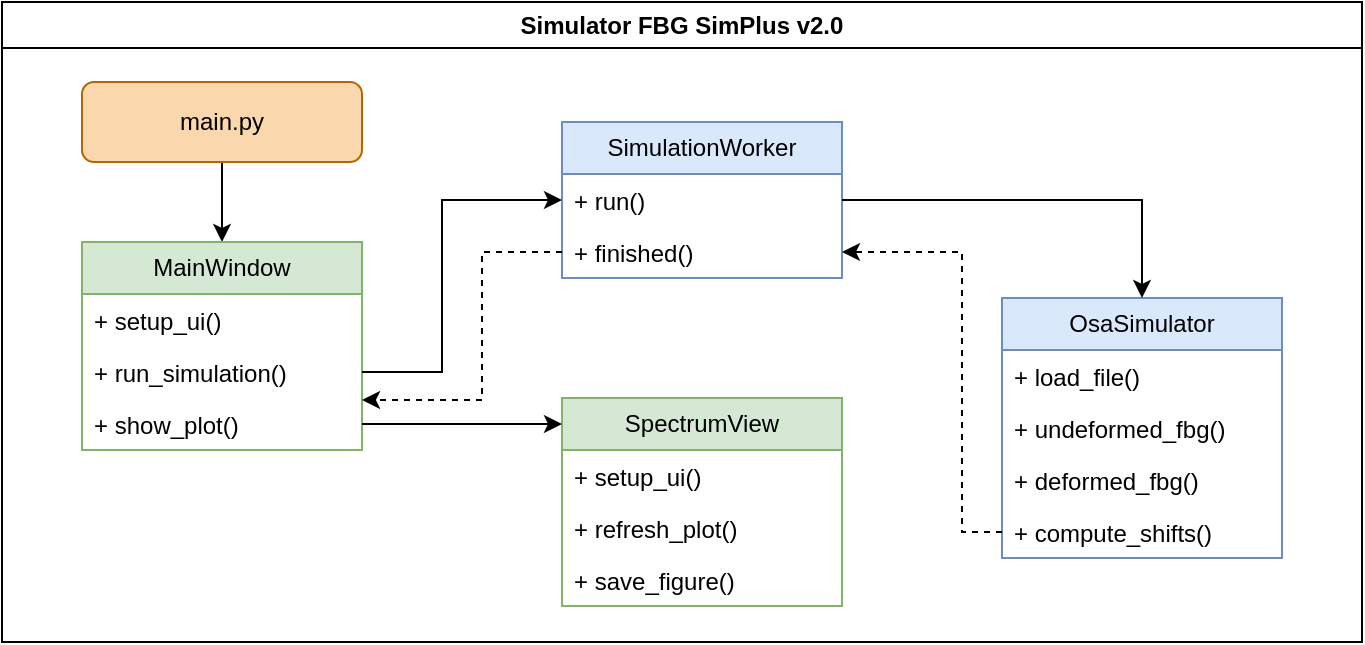 <mxfile version="21.0.6" type="device"><diagram name="Page-1" id="vBbXCTWcFKUfop2RuWVV"><mxGraphModel dx="948" dy="494" grid="1" gridSize="10" guides="1" tooltips="1" connect="1" arrows="1" fold="1" page="1" pageScale="1" pageWidth="850" pageHeight="1100" math="0" shadow="0"><root><mxCell id="0"/><mxCell id="1" parent="0"/><mxCell id="G8bjkGVPP_6NgaFU8-Lg-1" value="Simulator FBG SimPlus v2.0" style="swimlane;whiteSpace=wrap;html=1;" vertex="1" parent="1"><mxGeometry x="40" y="40" width="680" height="320" as="geometry"/></mxCell><mxCell id="G8bjkGVPP_6NgaFU8-Lg-25" style="edgeStyle=orthogonalEdgeStyle;rounded=0;orthogonalLoop=1;jettySize=auto;html=1;exitX=0.5;exitY=1;exitDx=0;exitDy=0;" edge="1" parent="G8bjkGVPP_6NgaFU8-Lg-1" source="G8bjkGVPP_6NgaFU8-Lg-2" target="G8bjkGVPP_6NgaFU8-Lg-3"><mxGeometry relative="1" as="geometry"/></mxCell><mxCell id="G8bjkGVPP_6NgaFU8-Lg-2" value="main.py" style="rounded=1;whiteSpace=wrap;html=1;fillColor=#fad7ac;strokeColor=#b46504;" vertex="1" parent="G8bjkGVPP_6NgaFU8-Lg-1"><mxGeometry x="40" y="40" width="140" height="40" as="geometry"/></mxCell><mxCell id="G8bjkGVPP_6NgaFU8-Lg-3" value="MainWindow" style="swimlane;fontStyle=0;childLayout=stackLayout;horizontal=1;startSize=26;fillColor=#d5e8d4;horizontalStack=0;resizeParent=1;resizeParentMax=0;resizeLast=0;collapsible=1;marginBottom=0;whiteSpace=wrap;html=1;strokeColor=#82b366;" vertex="1" parent="G8bjkGVPP_6NgaFU8-Lg-1"><mxGeometry x="40" y="120" width="140" height="104" as="geometry"/></mxCell><mxCell id="G8bjkGVPP_6NgaFU8-Lg-4" value="+ setup_ui()" style="text;strokeColor=none;fillColor=none;align=left;verticalAlign=top;spacingLeft=4;spacingRight=4;overflow=hidden;rotatable=0;points=[[0,0.5],[1,0.5]];portConstraint=eastwest;whiteSpace=wrap;html=1;" vertex="1" parent="G8bjkGVPP_6NgaFU8-Lg-3"><mxGeometry y="26" width="140" height="26" as="geometry"/></mxCell><mxCell id="G8bjkGVPP_6NgaFU8-Lg-5" value="+ run_simulation()" style="text;strokeColor=none;fillColor=none;align=left;verticalAlign=top;spacingLeft=4;spacingRight=4;overflow=hidden;rotatable=0;points=[[0,0.5],[1,0.5]];portConstraint=eastwest;whiteSpace=wrap;html=1;" vertex="1" parent="G8bjkGVPP_6NgaFU8-Lg-3"><mxGeometry y="52" width="140" height="26" as="geometry"/></mxCell><mxCell id="G8bjkGVPP_6NgaFU8-Lg-6" value="+ show_plot()" style="text;strokeColor=none;fillColor=none;align=left;verticalAlign=top;spacingLeft=4;spacingRight=4;overflow=hidden;rotatable=0;points=[[0,0.5],[1,0.5]];portConstraint=eastwest;whiteSpace=wrap;html=1;" vertex="1" parent="G8bjkGVPP_6NgaFU8-Lg-3"><mxGeometry y="78" width="140" height="26" as="geometry"/></mxCell><mxCell id="G8bjkGVPP_6NgaFU8-Lg-8" value="SpectrumView" style="swimlane;fontStyle=0;childLayout=stackLayout;horizontal=1;startSize=26;fillColor=#d5e8d4;horizontalStack=0;resizeParent=1;resizeParentMax=0;resizeLast=0;collapsible=1;marginBottom=0;whiteSpace=wrap;html=1;strokeColor=#82b366;" vertex="1" parent="G8bjkGVPP_6NgaFU8-Lg-1"><mxGeometry x="280" y="198" width="140" height="104" as="geometry"/></mxCell><mxCell id="G8bjkGVPP_6NgaFU8-Lg-9" value="+ setup_ui()" style="text;strokeColor=none;fillColor=none;align=left;verticalAlign=top;spacingLeft=4;spacingRight=4;overflow=hidden;rotatable=0;points=[[0,0.5],[1,0.5]];portConstraint=eastwest;whiteSpace=wrap;html=1;" vertex="1" parent="G8bjkGVPP_6NgaFU8-Lg-8"><mxGeometry y="26" width="140" height="26" as="geometry"/></mxCell><mxCell id="G8bjkGVPP_6NgaFU8-Lg-10" value="+ refresh_plot()" style="text;strokeColor=none;fillColor=none;align=left;verticalAlign=top;spacingLeft=4;spacingRight=4;overflow=hidden;rotatable=0;points=[[0,0.5],[1,0.5]];portConstraint=eastwest;whiteSpace=wrap;html=1;" vertex="1" parent="G8bjkGVPP_6NgaFU8-Lg-8"><mxGeometry y="52" width="140" height="26" as="geometry"/></mxCell><mxCell id="G8bjkGVPP_6NgaFU8-Lg-11" value="+ save_figure()" style="text;strokeColor=none;fillColor=none;align=left;verticalAlign=top;spacingLeft=4;spacingRight=4;overflow=hidden;rotatable=0;points=[[0,0.5],[1,0.5]];portConstraint=eastwest;whiteSpace=wrap;html=1;" vertex="1" parent="G8bjkGVPP_6NgaFU8-Lg-8"><mxGeometry y="78" width="140" height="26" as="geometry"/></mxCell><mxCell id="G8bjkGVPP_6NgaFU8-Lg-12" value="SimulationWorker" style="swimlane;fontStyle=0;childLayout=stackLayout;horizontal=1;startSize=26;fillColor=#dae8fc;horizontalStack=0;resizeParent=1;resizeParentMax=0;resizeLast=0;collapsible=1;marginBottom=0;whiteSpace=wrap;html=1;strokeColor=#6c8ebf;" vertex="1" parent="G8bjkGVPP_6NgaFU8-Lg-1"><mxGeometry x="280" y="60" width="140" height="78" as="geometry"/></mxCell><mxCell id="G8bjkGVPP_6NgaFU8-Lg-13" value="+ run()" style="text;strokeColor=none;fillColor=none;align=left;verticalAlign=top;spacingLeft=4;spacingRight=4;overflow=hidden;rotatable=0;points=[[0,0.5],[1,0.5]];portConstraint=eastwest;whiteSpace=wrap;html=1;" vertex="1" parent="G8bjkGVPP_6NgaFU8-Lg-12"><mxGeometry y="26" width="140" height="26" as="geometry"/></mxCell><mxCell id="G8bjkGVPP_6NgaFU8-Lg-15" value="+ finished()" style="text;strokeColor=none;fillColor=none;align=left;verticalAlign=top;spacingLeft=4;spacingRight=4;overflow=hidden;rotatable=0;points=[[0,0.5],[1,0.5]];portConstraint=eastwest;whiteSpace=wrap;html=1;" vertex="1" parent="G8bjkGVPP_6NgaFU8-Lg-12"><mxGeometry y="52" width="140" height="26" as="geometry"/></mxCell><mxCell id="G8bjkGVPP_6NgaFU8-Lg-19" value="OsaSimulator" style="swimlane;fontStyle=0;childLayout=stackLayout;horizontal=1;startSize=26;fillColor=#dae8fc;horizontalStack=0;resizeParent=1;resizeParentMax=0;resizeLast=0;collapsible=1;marginBottom=0;whiteSpace=wrap;html=1;strokeColor=#6c8ebf;" vertex="1" parent="G8bjkGVPP_6NgaFU8-Lg-1"><mxGeometry x="500" y="148" width="140" height="130" as="geometry"/></mxCell><mxCell id="G8bjkGVPP_6NgaFU8-Lg-20" value="+ load_file()" style="text;strokeColor=none;fillColor=none;align=left;verticalAlign=top;spacingLeft=4;spacingRight=4;overflow=hidden;rotatable=0;points=[[0,0.5],[1,0.5]];portConstraint=eastwest;whiteSpace=wrap;html=1;" vertex="1" parent="G8bjkGVPP_6NgaFU8-Lg-19"><mxGeometry y="26" width="140" height="26" as="geometry"/></mxCell><mxCell id="G8bjkGVPP_6NgaFU8-Lg-21" value="+ undeformed_fbg()" style="text;strokeColor=none;fillColor=none;align=left;verticalAlign=top;spacingLeft=4;spacingRight=4;overflow=hidden;rotatable=0;points=[[0,0.5],[1,0.5]];portConstraint=eastwest;whiteSpace=wrap;html=1;" vertex="1" parent="G8bjkGVPP_6NgaFU8-Lg-19"><mxGeometry y="52" width="140" height="26" as="geometry"/></mxCell><mxCell id="G8bjkGVPP_6NgaFU8-Lg-22" value="+ deformed_fbg()&lt;br&gt;" style="text;strokeColor=none;fillColor=none;align=left;verticalAlign=top;spacingLeft=4;spacingRight=4;overflow=hidden;rotatable=0;points=[[0,0.5],[1,0.5]];portConstraint=eastwest;whiteSpace=wrap;html=1;" vertex="1" parent="G8bjkGVPP_6NgaFU8-Lg-19"><mxGeometry y="78" width="140" height="26" as="geometry"/></mxCell><mxCell id="G8bjkGVPP_6NgaFU8-Lg-23" value="+ compute_shifts()" style="text;strokeColor=none;fillColor=none;align=left;verticalAlign=top;spacingLeft=4;spacingRight=4;overflow=hidden;rotatable=0;points=[[0,0.5],[1,0.5]];portConstraint=eastwest;whiteSpace=wrap;html=1;" vertex="1" parent="G8bjkGVPP_6NgaFU8-Lg-19"><mxGeometry y="104" width="140" height="26" as="geometry"/></mxCell><mxCell id="G8bjkGVPP_6NgaFU8-Lg-26" style="edgeStyle=orthogonalEdgeStyle;rounded=0;orthogonalLoop=1;jettySize=auto;html=1;exitX=1;exitY=0.5;exitDx=0;exitDy=0;" edge="1" parent="G8bjkGVPP_6NgaFU8-Lg-1" source="G8bjkGVPP_6NgaFU8-Lg-5" target="G8bjkGVPP_6NgaFU8-Lg-13"><mxGeometry relative="1" as="geometry"><Array as="points"><mxPoint x="220" y="185"/><mxPoint x="220" y="99"/></Array></mxGeometry></mxCell><mxCell id="G8bjkGVPP_6NgaFU8-Lg-28" style="edgeStyle=orthogonalEdgeStyle;rounded=0;orthogonalLoop=1;jettySize=auto;html=1;exitX=1;exitY=0.5;exitDx=0;exitDy=0;entryX=0;entryY=0.125;entryDx=0;entryDy=0;entryPerimeter=0;" edge="1" parent="G8bjkGVPP_6NgaFU8-Lg-1" source="G8bjkGVPP_6NgaFU8-Lg-6" target="G8bjkGVPP_6NgaFU8-Lg-8"><mxGeometry relative="1" as="geometry"/></mxCell><mxCell id="G8bjkGVPP_6NgaFU8-Lg-29" style="edgeStyle=orthogonalEdgeStyle;rounded=0;orthogonalLoop=1;jettySize=auto;html=1;exitX=1;exitY=0.5;exitDx=0;exitDy=0;" edge="1" parent="G8bjkGVPP_6NgaFU8-Lg-1" source="G8bjkGVPP_6NgaFU8-Lg-13" target="G8bjkGVPP_6NgaFU8-Lg-19"><mxGeometry relative="1" as="geometry"/></mxCell><mxCell id="G8bjkGVPP_6NgaFU8-Lg-30" style="edgeStyle=orthogonalEdgeStyle;rounded=0;orthogonalLoop=1;jettySize=auto;html=1;exitX=0;exitY=0.5;exitDx=0;exitDy=0;dashed=1;" edge="1" parent="G8bjkGVPP_6NgaFU8-Lg-1" source="G8bjkGVPP_6NgaFU8-Lg-15"><mxGeometry relative="1" as="geometry"><mxPoint x="180" y="199" as="targetPoint"/><Array as="points"><mxPoint x="240" y="125"/><mxPoint x="240" y="199"/></Array></mxGeometry></mxCell><mxCell id="G8bjkGVPP_6NgaFU8-Lg-31" style="edgeStyle=orthogonalEdgeStyle;rounded=0;orthogonalLoop=1;jettySize=auto;html=1;exitX=0;exitY=0.5;exitDx=0;exitDy=0;entryX=1;entryY=0.5;entryDx=0;entryDy=0;dashed=1;" edge="1" parent="G8bjkGVPP_6NgaFU8-Lg-1" source="G8bjkGVPP_6NgaFU8-Lg-23" target="G8bjkGVPP_6NgaFU8-Lg-15"><mxGeometry relative="1" as="geometry"><Array as="points"><mxPoint x="480" y="265"/><mxPoint x="480" y="125"/></Array></mxGeometry></mxCell></root></mxGraphModel></diagram></mxfile>